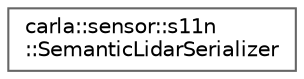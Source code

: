 digraph "类继承关系图"
{
 // INTERACTIVE_SVG=YES
 // LATEX_PDF_SIZE
  bgcolor="transparent";
  edge [fontname=Helvetica,fontsize=10,labelfontname=Helvetica,labelfontsize=10];
  node [fontname=Helvetica,fontsize=10,shape=box,height=0.2,width=0.4];
  rankdir="LR";
  Node0 [id="Node000000",label="carla::sensor::s11n\l::SemanticLidarSerializer",height=0.2,width=0.4,color="grey40", fillcolor="white", style="filled",URL="$d2/ddd/classcarla_1_1sensor_1_1s11n_1_1SemanticLidarSerializer.html",tooltip="Serializes the data generated by Lidar sensors."];
}
